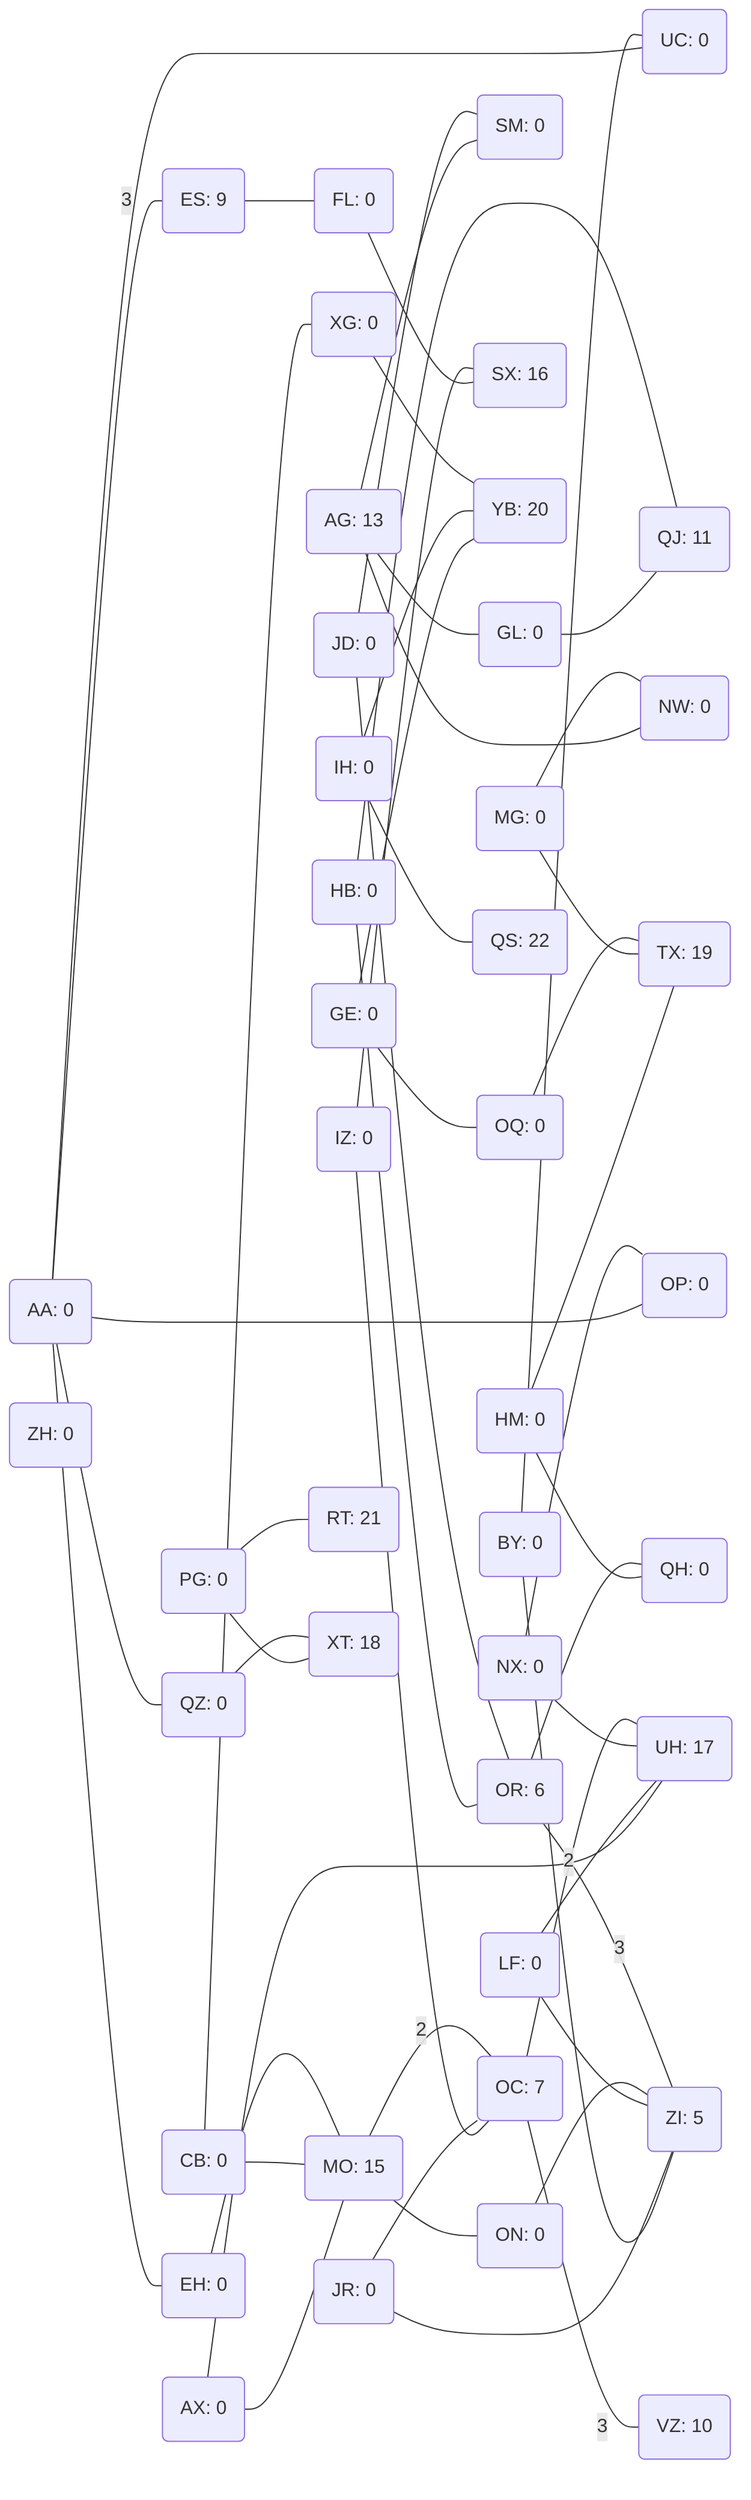 %% To remove:
%% QB, QX - AA connects to ES with cost 3
%% PJ - UH connects to OC with cost 2
%% ZH - OC connects to MO with cost 2
%% TA, NE - OC connects to VZ with cost 3
%% BH, RU - OR connects to ZI with cost 3

flowchart LR
	AA(AA: 0)
	AA --- QZ
	AA --- UC
	AA --- OP
	AA --- EH
  AA ---|3| ES
	AG(AG: 13)
	AG --- NW
	AG --- GL
	AG --- SM
	AX(AX: 0)
	AX --- UH
	AX --- MO
	BY(BY: 0)
	BY --- UC
	BY --- ZI
	CB(CB: 0)
	CB --- MO
	CB --- XG
	EH(EH: 0)
	EH --- MO
	ES(ES: 9)
	ES --- FL
	FL(FL: 0)
	FL --- SX
	GE(GE: 0)
	GE --- YB
	GE --- OQ
	GL(GL: 0)
	GL --- QJ
	HB(HB: 0)
	HB --- OR
	HB --- QJ
	HM(HM: 0)
	HM --- TX
	HM --- QH
	IH(IH: 0)
	IH --- YB
	IH --- QS
	IZ(IZ: 0)
	IZ --- OC
	IZ --- SX
	JD(JD: 0)
	JD --- OR
	JD --- SM
	JR(JR: 0)
	JR --- ZI
	JR --- OC
	LF(LF: 0)
	LF --- ZI
	LF --- UH
	MG(MG: 0)
	MG --- TX
	MG --- NW
	MO(MO: 15)
	MO --- ON
  MO ---|2| OC
	NW(NW: 0)
	NX(NX: 0)
	NX --- UH
	NX --- OP
	OC(OC: 7)
  OC ---|2| UH
  OC ---|3| VZ
	ON(ON: 0)
	ON --- ZI
	OP(OP: 0)
	OQ(OQ: 0)
	OQ --- TX
	OR(OR: 6)
	OR --- QH
  OR ---|3| ZI
	PG(PG: 0)
	PG --- RT
	PG --- XT
	QH(QH: 0)
	QJ(QJ: 11)
	QS(QS: 22)
	QZ(QZ: 0)
	QZ --- XT
	RT(RT: 21)
	SM(SM: 0)
	SX(SX: 16)
	TX(TX: 19)
	UC(UC: 0)
	UH(UH: 17)
	VZ(VZ: 10)
	XG(XG: 0)
	XG --- YB
	XT(XT: 18)
	YB(YB: 20)
	ZH(ZH: 0)
	ZI(ZI: 5)